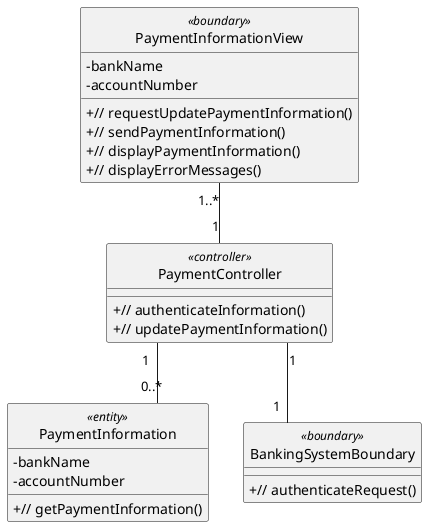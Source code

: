@startuml 
skinparam classAttributeIconSize 0
skinparam linetype ortho
hide circle
class PaymentInformationView <<boundary>> {
    - bankName
    - accountNumber

    + // requestUpdatePaymentInformation()
    + // sendPaymentInformation()
    + // displayPaymentInformation()
    + // displayErrorMessages()

    }

class PaymentController <<controller>> {
    

    + // authenticateInformation()
    + // updatePaymentInformation()

    }

class PaymentInformation <<entity>> {
    -bankName
    -accountNumber

    + // getPaymentInformation()

    }

class BankingSystemBoundary <<boundary>> {
    

    + // authenticateRequest()


    }

PaymentInformationView "1..*" -- "1" PaymentController

PaymentController "1" -- "0..*" PaymentInformation

PaymentController "1" -- "1" BankingSystemBoundary

@enduml